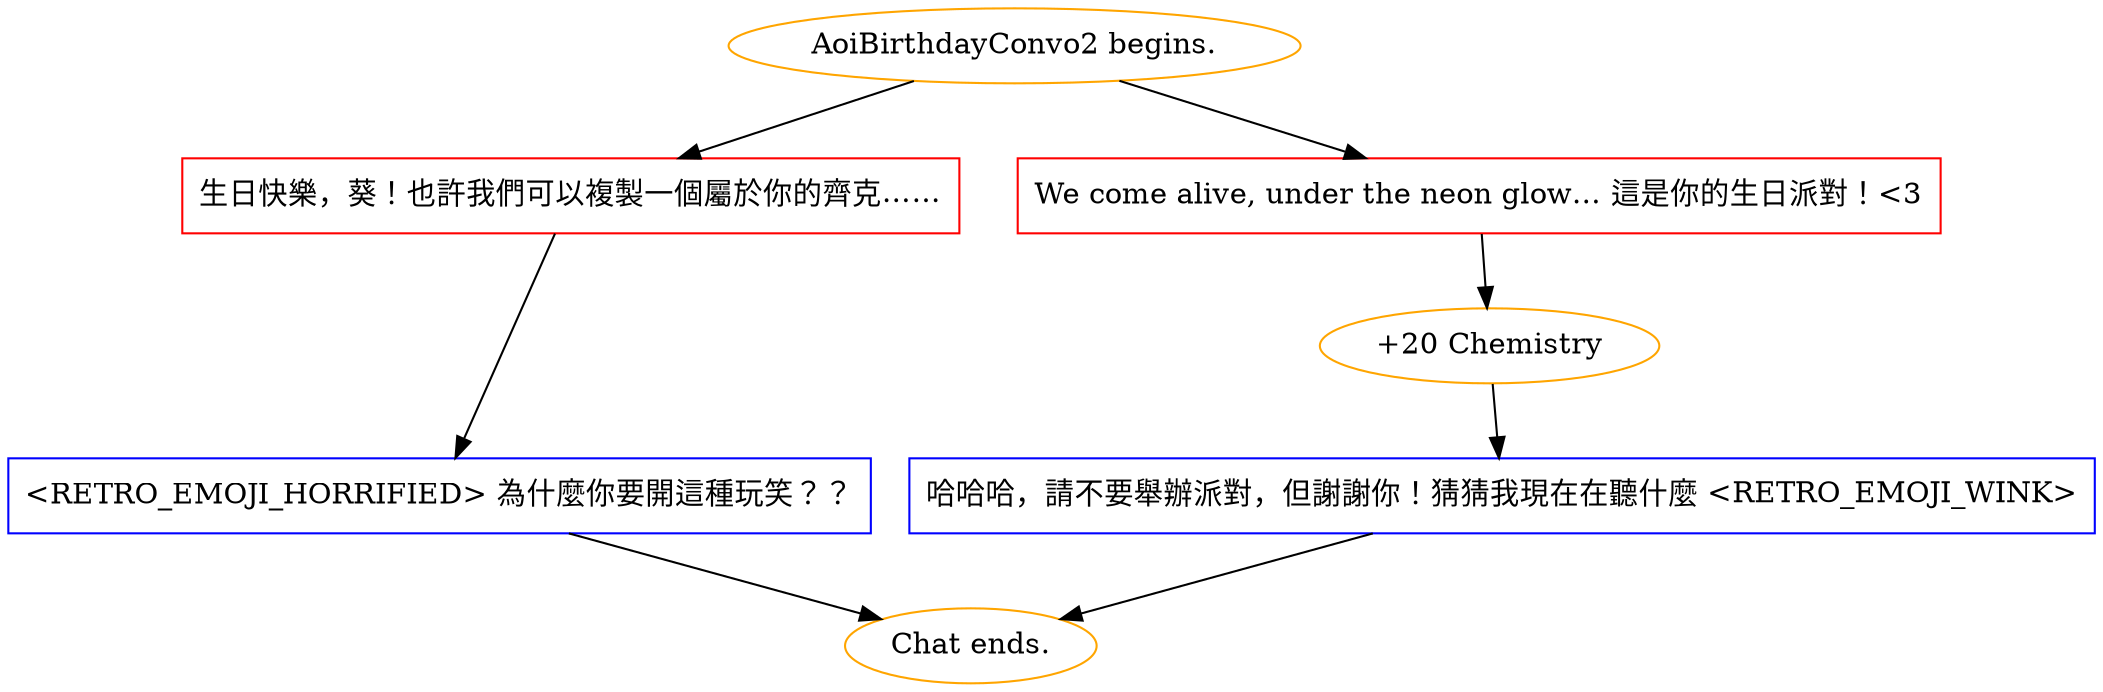 digraph {
	"AoiBirthdayConvo2 begins." [color=orange];
		"AoiBirthdayConvo2 begins." -> j3951264821;
		"AoiBirthdayConvo2 begins." -> j458826693;
	j3951264821 [label="生日快樂，葵！也許我們可以複製一個屬於你的齊克……",shape=box,color=red];
		j3951264821 -> j263319506;
	j458826693 [label="We come alive, under the neon glow… 這是你的生日派對！<3",shape=box,color=red];
		j458826693 -> j2088173212;
	j263319506 [label="<RETRO_EMOJI_HORRIFIED> 為什麼你要開這種玩笑？？",shape=box,color=blue];
		j263319506 -> "Chat ends.";
	j2088173212 [label="+20 Chemistry",color=orange];
		j2088173212 -> j436314275;
	"Chat ends." [color=orange];
	j436314275 [label="哈哈哈，請不要舉辦派對，但謝謝你！猜猜我現在在聽什麼 <RETRO_EMOJI_WINK>",shape=box,color=blue];
		j436314275 -> "Chat ends.";
}